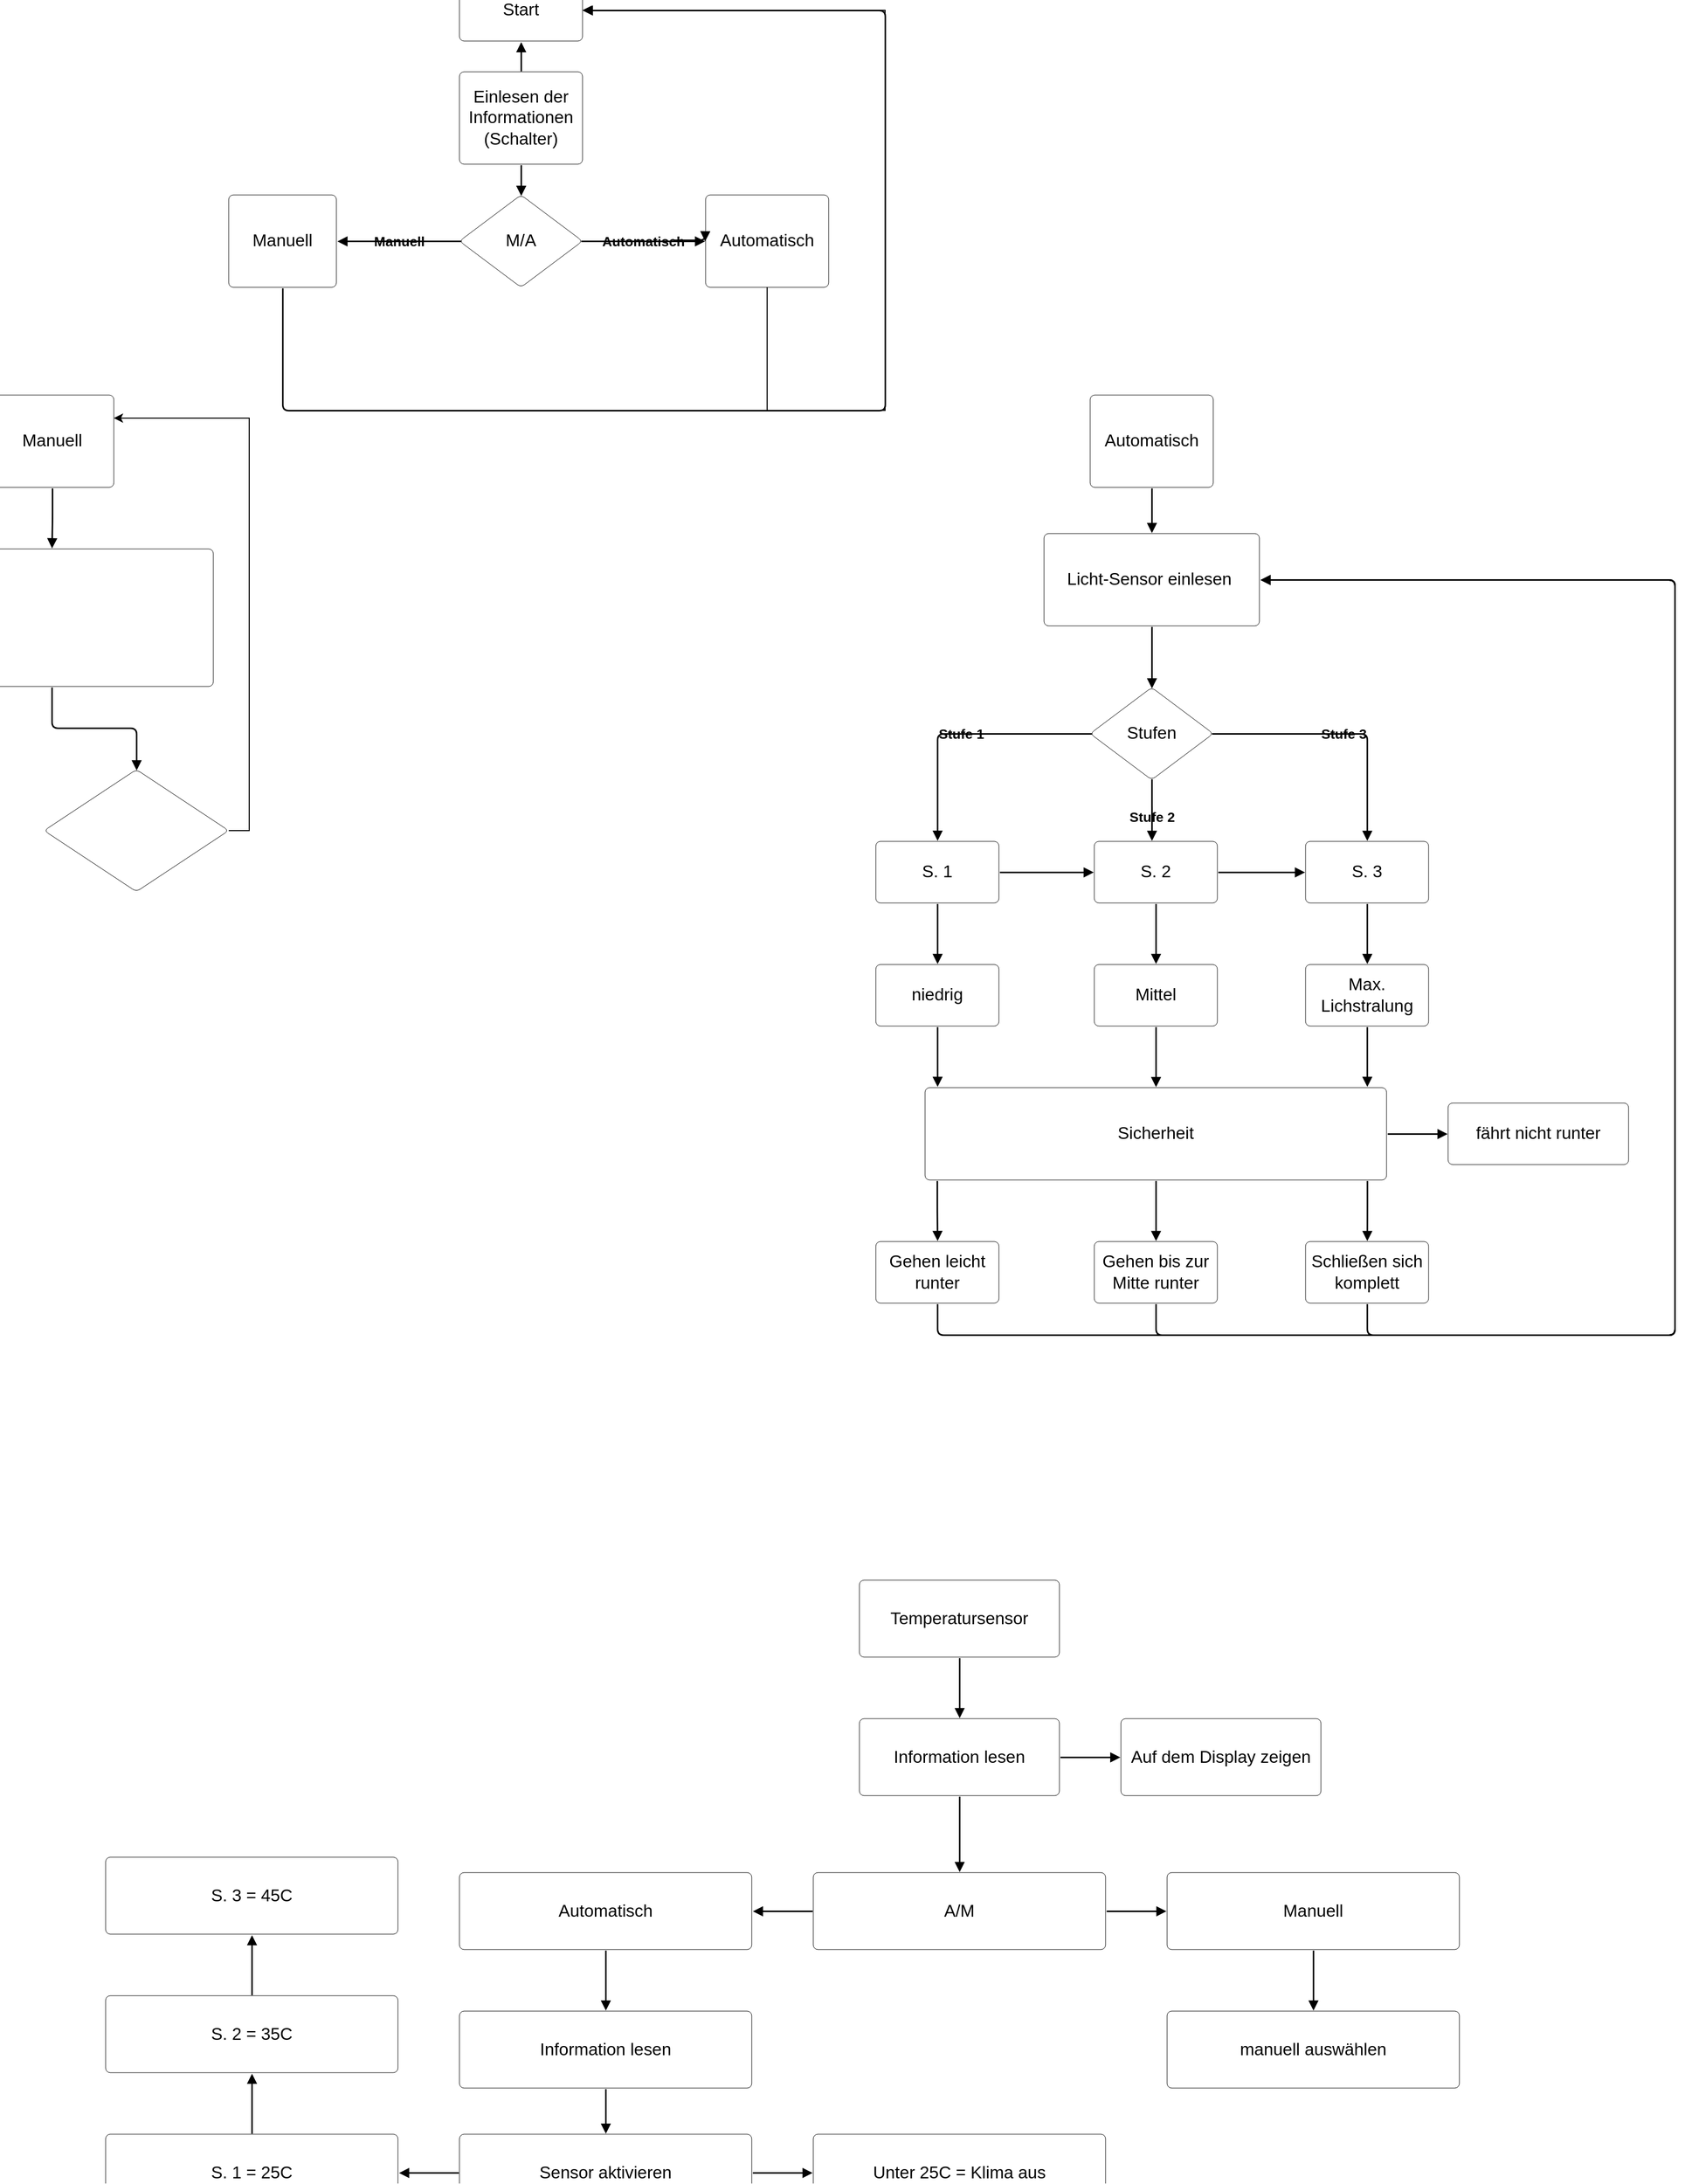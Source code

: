 <mxfile version="24.7.14">
  <diagram name="Seite-1" id="3h0mqdkHoot6rFkAIViI">
    <mxGraphModel dx="2944" dy="2895" grid="1" gridSize="10" guides="1" tooltips="1" connect="1" arrows="1" fold="1" page="1" pageScale="1" pageWidth="827" pageHeight="1169" math="0" shadow="0">
      <root>
        <mxCell id="0" />
        <mxCell id="1" parent="0" />
        <mxCell id="FgW4zMUzAmuTyGkmz0fC-167" value="Start" style="html=1;overflow=block;blockSpacing=1;whiteSpace=wrap;fontSize=16.7;align=center;spacing=3.8;rounded=1;absoluteArcSize=1;arcSize=9;strokeWidth=NaN;lucidId=N4ia0j06wFjk;labelBackgroundColor=none;" parent="1" vertex="1">
          <mxGeometry x="-1065" y="-1290" width="120" height="60" as="geometry" />
        </mxCell>
        <mxCell id="9rvMv6ioRsgAv-VnxHhz-1" style="edgeStyle=orthogonalEdgeStyle;rounded=0;orthogonalLoop=1;jettySize=auto;html=1;exitX=0.5;exitY=1;exitDx=0;exitDy=0;entryX=1;entryY=0.5;entryDx=0;entryDy=0;" parent="1" source="FgW4zMUzAmuTyGkmz0fC-168" target="FgW4zMUzAmuTyGkmz0fC-167" edge="1">
          <mxGeometry relative="1" as="geometry">
            <mxPoint x="-650" y="-1270" as="targetPoint" />
            <Array as="points">
              <mxPoint x="-765" y="-870" />
              <mxPoint x="-650" y="-870" />
              <mxPoint x="-650" y="-1260" />
            </Array>
          </mxGeometry>
        </mxCell>
        <mxCell id="FgW4zMUzAmuTyGkmz0fC-168" value="Automatisch" style="html=1;overflow=block;blockSpacing=1;whiteSpace=wrap;fontSize=16.7;align=center;spacing=9;rounded=1;absoluteArcSize=1;arcSize=9;strokeWidth=NaN;lucidId=64iaO.kCiabr;labelBackgroundColor=none;" parent="1" vertex="1">
          <mxGeometry x="-825" y="-1080" width="120" height="90" as="geometry" />
        </mxCell>
        <mxCell id="FgW4zMUzAmuTyGkmz0fC-169" value="Automatisch" style="html=1;overflow=block;blockSpacing=1;whiteSpace=wrap;fontSize=16.7;align=center;spacing=9;rounded=1;absoluteArcSize=1;arcSize=9;strokeWidth=NaN;lucidId=V5iah5MzGClI;labelBackgroundColor=none;" parent="1" vertex="1">
          <mxGeometry x="-450" y="-885" width="120" height="90" as="geometry" />
        </mxCell>
        <mxCell id="FgW4zMUzAmuTyGkmz0fC-170" value="Einlesen der Informationen&lt;div&gt;(Schalter)&lt;/div&gt;" style="html=1;overflow=block;blockSpacing=1;whiteSpace=wrap;fontSize=16.7;align=center;spacing=9;rounded=1;absoluteArcSize=1;arcSize=9;strokeWidth=NaN;lucidId=aLkapkDl1fSc;labelBackgroundColor=none;" parent="1" vertex="1">
          <mxGeometry x="-1065" y="-1200" width="120" height="90" as="geometry" />
        </mxCell>
        <mxCell id="FgW4zMUzAmuTyGkmz0fC-171" value="" style="html=1;jettySize=18;whiteSpace=wrap;fontSize=13;strokeWidth=1.5;rounded=1;arcSize=12;edgeStyle=orthogonalEdgeStyle;startArrow=none;endArrow=block;endFill=1;exitX=0.5;exitY=-0.008;exitPerimeter=0;entryX=0.5;entryY=1.013;entryPerimeter=0;lucidId=yLka5wsqvrpC;labelBackgroundColor=none;fontColor=default;" parent="1" source="FgW4zMUzAmuTyGkmz0fC-170" target="FgW4zMUzAmuTyGkmz0fC-167" edge="1">
          <mxGeometry width="100" height="100" relative="1" as="geometry">
            <Array as="points" />
          </mxGeometry>
        </mxCell>
        <mxCell id="FgW4zMUzAmuTyGkmz0fC-172" value="M/A" style="html=1;overflow=block;blockSpacing=1;whiteSpace=wrap;rhombus;fontSize=16.7;align=center;spacing=3.8;rounded=1;absoluteArcSize=1;arcSize=9;strokeWidth=NaN;lucidId=lQkasiM3B.Ii;labelBackgroundColor=none;" parent="1" vertex="1">
          <mxGeometry x="-1065" y="-1080" width="120" height="90" as="geometry" />
        </mxCell>
        <mxCell id="FgW4zMUzAmuTyGkmz0fC-173" value="Manuell" style="html=1;overflow=block;blockSpacing=1;whiteSpace=wrap;fontSize=16.7;align=center;spacing=9;rounded=1;absoluteArcSize=1;arcSize=9;strokeWidth=NaN;lucidId=6Rkar8V9qdNb;labelBackgroundColor=none;" parent="1" vertex="1">
          <mxGeometry x="-1290" y="-1080" width="105" height="90" as="geometry" />
        </mxCell>
        <mxCell id="FgW4zMUzAmuTyGkmz0fC-174" value="" style="html=1;jettySize=18;whiteSpace=wrap;fontSize=13;strokeWidth=1.5;rounded=1;arcSize=12;edgeStyle=orthogonalEdgeStyle;startArrow=none;endArrow=block;endFill=1;exitX=0.5;exitY=1.008;exitPerimeter=0;entryX=0.5;entryY=0.008;entryPerimeter=0;lucidId=pTkaV78Q1Ox-;labelBackgroundColor=none;fontColor=default;" parent="1" source="FgW4zMUzAmuTyGkmz0fC-170" target="FgW4zMUzAmuTyGkmz0fC-172" edge="1">
          <mxGeometry width="100" height="100" relative="1" as="geometry">
            <Array as="points" />
          </mxGeometry>
        </mxCell>
        <mxCell id="FgW4zMUzAmuTyGkmz0fC-175" value="" style="html=1;jettySize=18;whiteSpace=wrap;fontSize=13.3;fontColor=default;fontStyle=1;align=center;strokeWidth=1.5;rounded=1;arcSize=12;edgeStyle=orthogonalEdgeStyle;startArrow=none;endArrow=block;endFill=1;exitX=0.988;exitY=0.5;exitPerimeter=0;entryX=-0.006;entryY=0.5;entryPerimeter=0;lucidId=nUkahKCkyiuG;labelBackgroundColor=none;" parent="1" source="FgW4zMUzAmuTyGkmz0fC-172" target="FgW4zMUzAmuTyGkmz0fC-168" edge="1">
          <mxGeometry width="100" height="100" relative="1" as="geometry">
            <Array as="points" />
          </mxGeometry>
        </mxCell>
        <mxCell id="FgW4zMUzAmuTyGkmz0fC-176" value="Automatisch" style="text;html=1;resizable=0;labelBackgroundColor=none;align=center;verticalAlign=middle;fontStyle=1;fontSize=13.3;" parent="FgW4zMUzAmuTyGkmz0fC-175" vertex="1">
          <mxGeometry relative="1" as="geometry" />
        </mxCell>
        <mxCell id="FgW4zMUzAmuTyGkmz0fC-177" value="" style="html=1;jettySize=18;whiteSpace=wrap;fontSize=13;strokeWidth=1.5;rounded=1;arcSize=12;edgeStyle=orthogonalEdgeStyle;startArrow=none;endArrow=block;endFill=1;entryX=-0.006;entryY=0.5;entryPerimeter=0;lucidId=oUkayMotbwah;labelBackgroundColor=none;fontColor=default;" parent="1" target="FgW4zMUzAmuTyGkmz0fC-168" edge="1">
          <mxGeometry width="100" height="100" relative="1" as="geometry">
            <Array as="points" />
            <mxPoint x="-856" y="-1036" as="sourcePoint" />
          </mxGeometry>
        </mxCell>
        <mxCell id="FgW4zMUzAmuTyGkmz0fC-178" value="" style="html=1;jettySize=18;whiteSpace=wrap;fontSize=13.3;fontColor=default;fontStyle=1;align=center;strokeWidth=1.5;rounded=1;arcSize=12;edgeStyle=orthogonalEdgeStyle;startArrow=none;endArrow=block;endFill=1;exitX=0.012;exitY=0.5;exitPerimeter=0;entryX=1.007;entryY=0.5;entryPerimeter=0;lucidId=XUka5QmIA_Q7;labelBackgroundColor=none;" parent="1" source="FgW4zMUzAmuTyGkmz0fC-172" target="FgW4zMUzAmuTyGkmz0fC-173" edge="1">
          <mxGeometry width="100" height="100" relative="1" as="geometry">
            <Array as="points" />
          </mxGeometry>
        </mxCell>
        <mxCell id="FgW4zMUzAmuTyGkmz0fC-179" value="Manuell" style="text;html=1;resizable=0;labelBackgroundColor=none;align=center;verticalAlign=middle;fontStyle=1;fontSize=13.3;" parent="FgW4zMUzAmuTyGkmz0fC-178" vertex="1">
          <mxGeometry relative="1" as="geometry" />
        </mxCell>
        <mxCell id="FgW4zMUzAmuTyGkmz0fC-180" value="Licht-Sensor einlesen&amp;nbsp;" style="html=1;overflow=block;blockSpacing=1;whiteSpace=wrap;fontSize=16.7;align=center;spacing=9;rounded=1;absoluteArcSize=1;arcSize=9;strokeWidth=NaN;lucidId=8UkaNSLYqiaT;labelBackgroundColor=none;" parent="1" vertex="1">
          <mxGeometry x="-495" y="-750" width="210" height="90" as="geometry" />
        </mxCell>
        <mxCell id="FgW4zMUzAmuTyGkmz0fC-182" value="Stufen" style="html=1;overflow=block;blockSpacing=1;whiteSpace=wrap;rhombus;fontSize=16.7;align=center;spacing=3.8;rounded=1;absoluteArcSize=1;arcSize=9;strokeWidth=NaN;lucidId=GVka2OhtKBWA;labelBackgroundColor=none;" parent="1" vertex="1">
          <mxGeometry x="-450" y="-600" width="120" height="90" as="geometry" />
        </mxCell>
        <mxCell id="FgW4zMUzAmuTyGkmz0fC-184" value="" style="html=1;jettySize=18;whiteSpace=wrap;fontSize=13;strokeWidth=1.5;rounded=1;arcSize=12;edgeStyle=orthogonalEdgeStyle;startArrow=none;endArrow=block;endFill=1;exitX=0.5;exitY=1.008;exitPerimeter=0;entryX=0.5;entryY=-0.008;entryPerimeter=0;lucidId=8Vka9QWyHjhu;labelBackgroundColor=none;fontColor=default;" parent="1" source="FgW4zMUzAmuTyGkmz0fC-169" target="FgW4zMUzAmuTyGkmz0fC-180" edge="1">
          <mxGeometry width="100" height="100" relative="1" as="geometry">
            <Array as="points" />
          </mxGeometry>
        </mxCell>
        <mxCell id="FgW4zMUzAmuTyGkmz0fC-185" value="" style="html=1;jettySize=18;whiteSpace=wrap;fontSize=13;strokeWidth=1.5;rounded=1;arcSize=12;edgeStyle=orthogonalEdgeStyle;startArrow=none;endArrow=block;endFill=1;exitX=0.5;exitY=1.008;exitPerimeter=0;entryX=0.5;entryY=0.008;entryPerimeter=0;lucidId=_VkafFux-ZUf;labelBackgroundColor=none;fontColor=default;" parent="1" source="FgW4zMUzAmuTyGkmz0fC-180" target="FgW4zMUzAmuTyGkmz0fC-182" edge="1">
          <mxGeometry width="100" height="100" relative="1" as="geometry">
            <Array as="points" />
          </mxGeometry>
        </mxCell>
        <mxCell id="FgW4zMUzAmuTyGkmz0fC-186" value="" style="html=1;jettySize=18;whiteSpace=wrap;fontSize=13;strokeOpacity=100;strokeWidth=1.5;rounded=1;arcSize=12;edgeStyle=orthogonalEdgeStyle;startArrow=none;endArrow=block;endFill=1;exitX=0.5;exitY=1.008;exitPerimeter=0;lucidId=yWkaRm72xnwu;labelBackgroundColor=none;fontColor=default;entryX=1;entryY=0.5;entryDx=0;entryDy=0;" parent="1" source="FgW4zMUzAmuTyGkmz0fC-173" target="FgW4zMUzAmuTyGkmz0fC-167" edge="1">
          <mxGeometry width="100" height="100" relative="1" as="geometry">
            <Array as="points">
              <mxPoint x="-1237" y="-870" />
              <mxPoint x="-650" y="-870" />
              <mxPoint x="-650" y="-1260" />
            </Array>
            <mxPoint x="-630" y="-1250" as="targetPoint" />
          </mxGeometry>
        </mxCell>
        <mxCell id="FgW4zMUzAmuTyGkmz0fC-187" value="S. 1" style="html=1;overflow=block;blockSpacing=1;whiteSpace=wrap;fontSize=16.7;align=center;spacing=3.8;rounded=1;absoluteArcSize=1;arcSize=9;strokeWidth=NaN;lucidId=QWkaNz4v__Xi;labelBackgroundColor=none;" parent="1" vertex="1">
          <mxGeometry x="-659" y="-450" width="120" height="60" as="geometry" />
        </mxCell>
        <mxCell id="FgW4zMUzAmuTyGkmz0fC-188" value="" style="html=1;jettySize=18;whiteSpace=wrap;fontSize=13;strokeOpacity=100;strokeWidth=1.5;rounded=1;arcSize=12;edgeStyle=orthogonalEdgeStyle;startArrow=none;endArrow=block;endFill=1;exitX=1.006;exitY=0.5;exitPerimeter=0;entryX=-0.006;entryY=0.5;entryPerimeter=0;lucidId=XWka24kYXO-h;labelBackgroundColor=none;fontColor=default;" parent="1" source="FgW4zMUzAmuTyGkmz0fC-187" target="FgW4zMUzAmuTyGkmz0fC-189" edge="1">
          <mxGeometry width="100" height="100" relative="1" as="geometry">
            <Array as="points" />
          </mxGeometry>
        </mxCell>
        <mxCell id="FgW4zMUzAmuTyGkmz0fC-189" value="S. 2" style="html=1;overflow=block;blockSpacing=1;whiteSpace=wrap;fontSize=16.7;align=center;spacing=3.8;rounded=1;absoluteArcSize=1;arcSize=9;strokeWidth=NaN;lucidId=XWka8KJRuJMQ;labelBackgroundColor=none;" parent="1" vertex="1">
          <mxGeometry x="-446" y="-450" width="120" height="60" as="geometry" />
        </mxCell>
        <mxCell id="FgW4zMUzAmuTyGkmz0fC-191" value="" style="html=1;jettySize=18;whiteSpace=wrap;fontSize=13;strokeOpacity=100;strokeWidth=1.5;rounded=1;arcSize=12;edgeStyle=orthogonalEdgeStyle;startArrow=none;endArrow=block;endFill=1;exitX=1.006;exitY=0.5;exitPerimeter=0;entryX=-0.006;entryY=0.5;entryPerimeter=0;lucidId=_WkaWxWW9r4b;labelBackgroundColor=none;fontColor=default;" parent="1" source="FgW4zMUzAmuTyGkmz0fC-189" target="FgW4zMUzAmuTyGkmz0fC-192" edge="1">
          <mxGeometry width="100" height="100" relative="1" as="geometry">
            <Array as="points" />
          </mxGeometry>
        </mxCell>
        <mxCell id="FgW4zMUzAmuTyGkmz0fC-192" value="S. 3" style="html=1;overflow=block;blockSpacing=1;whiteSpace=wrap;fontSize=16.7;align=center;spacing=3.8;rounded=1;absoluteArcSize=1;arcSize=9;strokeWidth=NaN;lucidId=_WkaUXKcoHlV;labelBackgroundColor=none;" parent="1" vertex="1">
          <mxGeometry x="-240" y="-450" width="120" height="60" as="geometry" />
        </mxCell>
        <mxCell id="FgW4zMUzAmuTyGkmz0fC-193" value="" style="html=1;jettySize=18;whiteSpace=wrap;fontSize=13.3;fontColor=default;fontStyle=1;align=center;strokeWidth=1.5;rounded=1;arcSize=12;edgeStyle=orthogonalEdgeStyle;startArrow=none;endArrow=block;endFill=1;exitX=0.5;exitY=0.992;exitPerimeter=0;entryX=0.467;entryY=-0.012;entryPerimeter=0;lucidId=wXkaepemoRoC;labelBackgroundColor=none;" parent="1" source="FgW4zMUzAmuTyGkmz0fC-182" target="FgW4zMUzAmuTyGkmz0fC-189" edge="1">
          <mxGeometry width="100" height="100" relative="1" as="geometry">
            <Array as="points" />
          </mxGeometry>
        </mxCell>
        <mxCell id="FgW4zMUzAmuTyGkmz0fC-194" value="Stufe 2" style="text;html=1;resizable=0;labelBackgroundColor=none;align=center;verticalAlign=middle;fontStyle=1;fontSize=13.3;" parent="FgW4zMUzAmuTyGkmz0fC-193" vertex="1">
          <mxGeometry x="0.216" relative="1" as="geometry">
            <mxPoint as="offset" />
          </mxGeometry>
        </mxCell>
        <mxCell id="FgW4zMUzAmuTyGkmz0fC-195" value="" style="html=1;jettySize=18;whiteSpace=wrap;fontSize=13.3;fontColor=default;fontStyle=1;align=center;strokeWidth=1.5;rounded=1;arcSize=12;edgeStyle=orthogonalEdgeStyle;startArrow=none;endArrow=block;endFill=1;exitX=0.988;exitY=0.5;exitPerimeter=0;entryX=0.5;entryY=-0.012;entryPerimeter=0;lucidId=BXkaTj.lhL7O;labelBackgroundColor=none;" parent="1" source="FgW4zMUzAmuTyGkmz0fC-182" target="FgW4zMUzAmuTyGkmz0fC-192" edge="1">
          <mxGeometry width="100" height="100" relative="1" as="geometry">
            <Array as="points" />
          </mxGeometry>
        </mxCell>
        <mxCell id="FgW4zMUzAmuTyGkmz0fC-196" value="Stufe 3" style="text;html=1;resizable=0;labelBackgroundColor=none;align=center;verticalAlign=middle;fontStyle=1;fontSize=13.3;" parent="FgW4zMUzAmuTyGkmz0fC-195" vertex="1">
          <mxGeometry relative="1" as="geometry" />
        </mxCell>
        <mxCell id="FgW4zMUzAmuTyGkmz0fC-197" value="" style="html=1;jettySize=18;whiteSpace=wrap;fontSize=13;strokeOpacity=100;strokeWidth=1.5;rounded=1;arcSize=12;edgeStyle=orthogonalEdgeStyle;startArrow=none;endArrow=block;endFill=1;exitX=0.5;exitY=1.013;exitPerimeter=0;entryX=0.5;entryY=-0.012;entryPerimeter=0;lucidId=DYkahejGUm7A;labelBackgroundColor=none;fontColor=default;" parent="1" source="FgW4zMUzAmuTyGkmz0fC-192" target="FgW4zMUzAmuTyGkmz0fC-198" edge="1">
          <mxGeometry width="100" height="100" relative="1" as="geometry">
            <Array as="points" />
          </mxGeometry>
        </mxCell>
        <mxCell id="FgW4zMUzAmuTyGkmz0fC-198" value="Max. Lichstralung" style="html=1;overflow=block;blockSpacing=1;whiteSpace=wrap;fontSize=16.7;align=center;spacing=3.8;rounded=1;absoluteArcSize=1;arcSize=9;strokeWidth=NaN;lucidId=DYkaW7NMUvB3;labelBackgroundColor=none;" parent="1" vertex="1">
          <mxGeometry x="-240" y="-330" width="120" height="60" as="geometry" />
        </mxCell>
        <mxCell id="FgW4zMUzAmuTyGkmz0fC-199" value="" style="html=1;jettySize=18;whiteSpace=wrap;fontSize=13;strokeOpacity=100;strokeWidth=1.5;rounded=1;arcSize=12;edgeStyle=orthogonalEdgeStyle;startArrow=none;endArrow=block;endFill=1;exitX=0.5;exitY=1.013;exitPerimeter=0;entryX=0.5;entryY=-0.012;entryPerimeter=0;lucidId=SYkae8.73b2C;labelBackgroundColor=none;fontColor=default;" parent="1" source="FgW4zMUzAmuTyGkmz0fC-189" target="FgW4zMUzAmuTyGkmz0fC-200" edge="1">
          <mxGeometry width="100" height="100" relative="1" as="geometry">
            <Array as="points" />
          </mxGeometry>
        </mxCell>
        <mxCell id="FgW4zMUzAmuTyGkmz0fC-200" value="Mittel" style="html=1;overflow=block;blockSpacing=1;whiteSpace=wrap;fontSize=16.7;align=center;spacing=3.8;rounded=1;absoluteArcSize=1;arcSize=9;strokeWidth=NaN;lucidId=SYkanvJJimkv;labelBackgroundColor=none;" parent="1" vertex="1">
          <mxGeometry x="-446" y="-330" width="120" height="60" as="geometry" />
        </mxCell>
        <mxCell id="FgW4zMUzAmuTyGkmz0fC-201" value="" style="html=1;jettySize=18;whiteSpace=wrap;fontSize=13;strokeOpacity=100;strokeWidth=1.5;rounded=1;arcSize=12;edgeStyle=orthogonalEdgeStyle;startArrow=none;endArrow=block;endFill=1;exitX=0.5;exitY=1.013;exitPerimeter=0;entryX=0.5;entryY=-0.012;entryPerimeter=0;lucidId=mZka0HfnyGmS;labelBackgroundColor=none;fontColor=default;" parent="1" source="FgW4zMUzAmuTyGkmz0fC-187" target="FgW4zMUzAmuTyGkmz0fC-202" edge="1">
          <mxGeometry width="100" height="100" relative="1" as="geometry">
            <Array as="points" />
          </mxGeometry>
        </mxCell>
        <mxCell id="FgW4zMUzAmuTyGkmz0fC-202" value="niedrig" style="html=1;overflow=block;blockSpacing=1;whiteSpace=wrap;fontSize=16.7;align=center;spacing=3.8;rounded=1;absoluteArcSize=1;arcSize=9;strokeWidth=NaN;lucidId=mZkaGqFa0F1Y;labelBackgroundColor=none;" parent="1" vertex="1">
          <mxGeometry x="-659" y="-330" width="120" height="60" as="geometry" />
        </mxCell>
        <mxCell id="FgW4zMUzAmuTyGkmz0fC-203" value="" style="html=1;jettySize=18;whiteSpace=wrap;fontSize=13;strokeOpacity=100;strokeWidth=1.5;rounded=1;arcSize=12;edgeStyle=orthogonalEdgeStyle;startArrow=none;endArrow=block;endFill=1;exitX=0.5;exitY=1.013;exitPerimeter=0;lucidId=TZkatt6HrXeA;labelBackgroundColor=none;fontColor=default;" parent="1" source="FgW4zMUzAmuTyGkmz0fC-202" edge="1">
          <mxGeometry width="100" height="100" relative="1" as="geometry">
            <Array as="points" />
            <mxPoint x="-599" y="-211" as="targetPoint" />
          </mxGeometry>
        </mxCell>
        <mxCell id="FgW4zMUzAmuTyGkmz0fC-204" value="" style="html=1;jettySize=18;whiteSpace=wrap;fontSize=13;strokeOpacity=100;strokeWidth=1.5;rounded=1;arcSize=12;edgeStyle=orthogonalEdgeStyle;startArrow=none;endArrow=block;endFill=1;exitX=0.5;exitY=1.013;exitPerimeter=0;entryX=0.5;entryY=-0.008;entryPerimeter=0;lucidId=E0kaeYCsIBdj;labelBackgroundColor=none;fontColor=default;" parent="1" source="FgW4zMUzAmuTyGkmz0fC-200" target="FgW4zMUzAmuTyGkmz0fC-208" edge="1">
          <mxGeometry width="100" height="100" relative="1" as="geometry">
            <Array as="points" />
          </mxGeometry>
        </mxCell>
        <mxCell id="FgW4zMUzAmuTyGkmz0fC-205" value="" style="html=1;jettySize=18;whiteSpace=wrap;fontSize=13;strokeOpacity=100;strokeWidth=1.5;rounded=1;arcSize=12;edgeStyle=orthogonalEdgeStyle;startArrow=none;endArrow=block;endFill=1;exitX=0.5;exitY=1.013;exitPerimeter=0;lucidId=M0ka~HKBPO5.;labelBackgroundColor=none;fontColor=default;" parent="1" source="FgW4zMUzAmuTyGkmz0fC-198" edge="1">
          <mxGeometry width="100" height="100" relative="1" as="geometry">
            <Array as="points" />
            <mxPoint x="-180" y="-211" as="targetPoint" />
          </mxGeometry>
        </mxCell>
        <mxCell id="FgW4zMUzAmuTyGkmz0fC-206" value="" style="html=1;jettySize=18;whiteSpace=wrap;fontSize=13.3;fontColor=default;fontStyle=1;align=center;strokeWidth=1.5;rounded=1;arcSize=12;edgeStyle=orthogonalEdgeStyle;startArrow=none;endArrow=block;endFill=1;exitX=0.012;exitY=0.5;exitPerimeter=0;entryX=0.5;entryY=-0.013;entryPerimeter=0;lucidId=A1kaO-~dMt~i;labelBackgroundColor=none;" parent="1" source="FgW4zMUzAmuTyGkmz0fC-182" target="FgW4zMUzAmuTyGkmz0fC-187" edge="1">
          <mxGeometry width="100" height="100" relative="1" as="geometry">
            <Array as="points" />
          </mxGeometry>
        </mxCell>
        <mxCell id="FgW4zMUzAmuTyGkmz0fC-207" value="Stufe 1" style="text;html=1;resizable=0;labelBackgroundColor=none;align=center;verticalAlign=middle;fontStyle=1;fontSize=13.3;" parent="FgW4zMUzAmuTyGkmz0fC-206" vertex="1">
          <mxGeometry relative="1" as="geometry" />
        </mxCell>
        <mxCell id="FgW4zMUzAmuTyGkmz0fC-208" value="Sicherheit" style="html=1;overflow=block;blockSpacing=1;whiteSpace=wrap;fontSize=16.7;align=center;spacing=9;rounded=1;absoluteArcSize=1;arcSize=9;strokeWidth=NaN;lucidId=71kazL9l_o7C;labelBackgroundColor=none;" parent="1" vertex="1">
          <mxGeometry x="-611" y="-210" width="450" height="90" as="geometry" />
        </mxCell>
        <mxCell id="FgW4zMUzAmuTyGkmz0fC-209" value="Manuell" style="html=1;overflow=block;blockSpacing=1;whiteSpace=wrap;fontSize=16.7;align=center;spacing=9;rounded=1;absoluteArcSize=1;arcSize=9;strokeWidth=NaN;lucidId=U2kaN8M.R-Y0;labelBackgroundColor=none;" parent="1" vertex="1">
          <mxGeometry x="-1522" y="-885" width="120" height="90" as="geometry" />
        </mxCell>
        <mxCell id="FgW4zMUzAmuTyGkmz0fC-210" value="Gehen leicht runter" style="html=1;overflow=block;blockSpacing=1;whiteSpace=wrap;fontSize=16.7;align=center;spacing=3.8;rounded=1;absoluteArcSize=1;arcSize=9;strokeWidth=NaN;lucidId=h3kapz3pPR9o;labelBackgroundColor=none;" parent="1" vertex="1">
          <mxGeometry x="-659" y="-60" width="120" height="60" as="geometry" />
        </mxCell>
        <mxCell id="FgW4zMUzAmuTyGkmz0fC-211" value="Gehen bis zur Mitte runter" style="html=1;overflow=block;blockSpacing=1;whiteSpace=wrap;fontSize=16.7;align=center;spacing=3.8;rounded=1;absoluteArcSize=1;arcSize=9;strokeWidth=NaN;lucidId=h3kae7OwaSeB;labelBackgroundColor=none;" parent="1" vertex="1">
          <mxGeometry x="-446" y="-60" width="120" height="60" as="geometry" />
        </mxCell>
        <mxCell id="FgW4zMUzAmuTyGkmz0fC-212" value="Schließen sich komplett" style="html=1;overflow=block;blockSpacing=1;whiteSpace=wrap;fontSize=16.7;align=center;spacing=3.8;rounded=1;absoluteArcSize=1;arcSize=9;strokeWidth=NaN;lucidId=h3kawK8Fqo7F;labelBackgroundColor=none;" parent="1" vertex="1">
          <mxGeometry x="-240" y="-60" width="120" height="60" as="geometry" />
        </mxCell>
        <mxCell id="FgW4zMUzAmuTyGkmz0fC-213" value="" style="html=1;jettySize=18;whiteSpace=wrap;fontSize=13;strokeOpacity=100;strokeWidth=1.5;rounded=1;arcSize=12;edgeStyle=orthogonalEdgeStyle;startArrow=none;endArrow=block;endFill=1;exitX=1.002;exitY=0.5;exitPerimeter=0;entryX=-0.004;entryY=0.5;entryPerimeter=0;lucidId=q3kaxuL_Xz1y;labelBackgroundColor=none;fontColor=default;" parent="1" source="FgW4zMUzAmuTyGkmz0fC-208" target="FgW4zMUzAmuTyGkmz0fC-214" edge="1">
          <mxGeometry width="100" height="100" relative="1" as="geometry">
            <Array as="points" />
          </mxGeometry>
        </mxCell>
        <mxCell id="FgW4zMUzAmuTyGkmz0fC-214" value="fährt nicht runter" style="html=1;overflow=block;blockSpacing=1;whiteSpace=wrap;fontSize=16.7;align=center;spacing=9;rounded=1;absoluteArcSize=1;arcSize=9;strokeWidth=NaN;lucidId=q3ka0kxX3MY4;labelBackgroundColor=none;" parent="1" vertex="1">
          <mxGeometry x="-101" y="-195" width="176" height="60" as="geometry" />
        </mxCell>
        <mxCell id="FgW4zMUzAmuTyGkmz0fC-215" value="" style="html=1;jettySize=18;whiteSpace=wrap;fontSize=13;strokeWidth=1.5;rounded=1;arcSize=12;edgeStyle=orthogonalEdgeStyle;startArrow=none;endArrow=block;endFill=1;exitX=0.5;exitY=1.008;exitPerimeter=0;entryX=0.5;entryY=-0.012;entryPerimeter=0;lucidId=33kaeuM0woL0;labelBackgroundColor=none;fontColor=default;" parent="1" source="FgW4zMUzAmuTyGkmz0fC-208" target="FgW4zMUzAmuTyGkmz0fC-211" edge="1">
          <mxGeometry width="100" height="100" relative="1" as="geometry">
            <Array as="points" />
          </mxGeometry>
        </mxCell>
        <mxCell id="FgW4zMUzAmuTyGkmz0fC-216" value="" style="html=1;jettySize=18;whiteSpace=wrap;fontSize=13;strokeWidth=1.5;rounded=1;arcSize=12;edgeStyle=orthogonalEdgeStyle;startArrow=none;endArrow=block;endFill=1;exitX=0.026;exitY=1.008;exitPerimeter=0;entryX=0.5;entryY=-0.013;entryPerimeter=0;lucidId=83kaQYvqHcLM;labelBackgroundColor=none;fontColor=default;" parent="1" source="FgW4zMUzAmuTyGkmz0fC-208" target="FgW4zMUzAmuTyGkmz0fC-210" edge="1">
          <mxGeometry width="100" height="100" relative="1" as="geometry">
            <Array as="points" />
          </mxGeometry>
        </mxCell>
        <mxCell id="FgW4zMUzAmuTyGkmz0fC-217" value="" style="html=1;jettySize=18;whiteSpace=wrap;fontSize=13;strokeWidth=1.5;rounded=1;arcSize=12;edgeStyle=orthogonalEdgeStyle;startArrow=none;endArrow=block;endFill=1;exitX=0.958;exitY=1.008;exitPerimeter=0;entryX=0.5;entryY=-0.012;entryPerimeter=0;lucidId=_3kavtbtaSIH;labelBackgroundColor=none;fontColor=default;" parent="1" source="FgW4zMUzAmuTyGkmz0fC-208" target="FgW4zMUzAmuTyGkmz0fC-212" edge="1">
          <mxGeometry width="100" height="100" relative="1" as="geometry">
            <Array as="points" />
          </mxGeometry>
        </mxCell>
        <mxCell id="FgW4zMUzAmuTyGkmz0fC-218" value="" style="html=1;overflow=block;blockSpacing=1;whiteSpace=wrap;fontSize=16.7;align=center;spacing=9;rounded=1;absoluteArcSize=1;arcSize=9;strokeWidth=NaN;lucidId=B4ka2FYlx4dB;labelBackgroundColor=none;" parent="1" vertex="1">
          <mxGeometry x="-1620" y="-735" width="315" height="134" as="geometry" />
        </mxCell>
        <mxCell id="FgW4zMUzAmuTyGkmz0fC-219" value="Temperatursensor" style="html=1;overflow=block;blockSpacing=1;whiteSpace=wrap;fontSize=16.7;align=center;spacing=3.8;rounded=1;absoluteArcSize=1;arcSize=9;strokeWidth=NaN;lucidId=X4kaOixTVMw.;labelBackgroundColor=none;" parent="1" vertex="1">
          <mxGeometry x="-675" y="270" width="195" height="75" as="geometry" />
        </mxCell>
        <mxCell id="FgW4zMUzAmuTyGkmz0fC-220" value="" style="html=1;jettySize=18;whiteSpace=wrap;fontSize=13;strokeWidth=1.5;rounded=1;arcSize=12;edgeStyle=orthogonalEdgeStyle;startArrow=none;endArrow=block;endFill=1;exitX=0.5;exitY=1.013;exitPerimeter=0;entryX=1.004;entryY=0.5;entryPerimeter=0;lucidId=h5kao_4vRjcH;labelBackgroundColor=none;fontColor=default;" parent="1" source="FgW4zMUzAmuTyGkmz0fC-212" target="FgW4zMUzAmuTyGkmz0fC-180" edge="1">
          <mxGeometry width="100" height="100" relative="1" as="geometry">
            <Array as="points">
              <mxPoint x="-180" y="31" />
              <mxPoint x="120" y="31" />
              <mxPoint x="120" y="-705" />
            </Array>
          </mxGeometry>
        </mxCell>
        <mxCell id="FgW4zMUzAmuTyGkmz0fC-221" value="" style="html=1;jettySize=18;whiteSpace=wrap;fontSize=13;strokeOpacity=100;strokeWidth=1.5;rounded=1;arcSize=12;edgeStyle=orthogonalEdgeStyle;startArrow=none;endArrow=block;endFill=1;exitX=0.5;exitY=1.01;exitPerimeter=0;entryX=0.5;entryY=-0.01;entryPerimeter=0;lucidId=i5kaaMlf2yOr;labelBackgroundColor=none;fontColor=default;" parent="1" source="FgW4zMUzAmuTyGkmz0fC-219" target="FgW4zMUzAmuTyGkmz0fC-222" edge="1">
          <mxGeometry width="100" height="100" relative="1" as="geometry">
            <Array as="points" />
          </mxGeometry>
        </mxCell>
        <mxCell id="FgW4zMUzAmuTyGkmz0fC-222" value="Information lesen" style="html=1;overflow=block;blockSpacing=1;whiteSpace=wrap;fontSize=16.7;align=center;spacing=3.8;rounded=1;absoluteArcSize=1;arcSize=9;strokeWidth=NaN;lucidId=i5kaBJBGNO58;labelBackgroundColor=none;" parent="1" vertex="1">
          <mxGeometry x="-675" y="405" width="195" height="75" as="geometry" />
        </mxCell>
        <mxCell id="FgW4zMUzAmuTyGkmz0fC-223" value="" style="html=1;jettySize=18;whiteSpace=wrap;fontSize=13;strokeWidth=1.5;rounded=1;arcSize=12;edgeStyle=orthogonalEdgeStyle;startArrow=none;endArrow=block;endFill=1;exitX=0.5;exitY=1.008;exitPerimeter=0;entryX=0.5;entryY=-0.006;entryPerimeter=0;lucidId=m5kajz74DZy8;labelBackgroundColor=none;fontColor=default;" parent="1" source="FgW4zMUzAmuTyGkmz0fC-209" target="FgW4zMUzAmuTyGkmz0fC-218" edge="1">
          <mxGeometry width="100" height="100" relative="1" as="geometry">
            <Array as="points" />
          </mxGeometry>
        </mxCell>
        <mxCell id="FgW4zMUzAmuTyGkmz0fC-224" value="" style="html=1;jettySize=18;whiteSpace=wrap;fontSize=13;strokeWidth=1.5;rounded=1;arcSize=12;edgeStyle=orthogonalEdgeStyle;startArrow=none;endArrow=block;endFill=1;exitX=0.5;exitY=1.013;exitPerimeter=0;entryX=1.004;entryY=0.5;entryPerimeter=0;lucidId=r5kaRFJ3P441;labelBackgroundColor=none;fontColor=default;" parent="1" source="FgW4zMUzAmuTyGkmz0fC-211" target="FgW4zMUzAmuTyGkmz0fC-180" edge="1">
          <mxGeometry width="100" height="100" relative="1" as="geometry">
            <Array as="points">
              <mxPoint x="-386" y="31" />
              <mxPoint x="120" y="31" />
              <mxPoint x="120" y="-705" />
            </Array>
          </mxGeometry>
        </mxCell>
        <mxCell id="FgW4zMUzAmuTyGkmz0fC-225" value="" style="html=1;jettySize=18;whiteSpace=wrap;fontSize=13;strokeOpacity=100;strokeWidth=1.5;rounded=1;arcSize=12;edgeStyle=orthogonalEdgeStyle;startArrow=none;endArrow=block;endFill=1;exitX=1.004;exitY=0.5;exitPerimeter=0;entryX=-0.004;entryY=0.5;entryPerimeter=0;lucidId=t5katzH84ghe;labelBackgroundColor=none;fontColor=default;" parent="1" source="FgW4zMUzAmuTyGkmz0fC-222" target="FgW4zMUzAmuTyGkmz0fC-226" edge="1">
          <mxGeometry width="100" height="100" relative="1" as="geometry">
            <Array as="points" />
          </mxGeometry>
        </mxCell>
        <mxCell id="FgW4zMUzAmuTyGkmz0fC-226" value="Auf dem Display zeigen" style="html=1;overflow=block;blockSpacing=1;whiteSpace=wrap;fontSize=16.7;align=center;spacing=3.8;rounded=1;absoluteArcSize=1;arcSize=9;strokeWidth=NaN;lucidId=t5kaX1HOo2ZO;labelBackgroundColor=none;" parent="1" vertex="1">
          <mxGeometry x="-420" y="405" width="195" height="75" as="geometry" />
        </mxCell>
        <mxCell id="WzjnQLMpl0k_vYTGge7P-2" style="edgeStyle=orthogonalEdgeStyle;rounded=0;orthogonalLoop=1;jettySize=auto;html=1;exitX=1;exitY=0.5;exitDx=0;exitDy=0;entryX=1;entryY=0.25;entryDx=0;entryDy=0;" parent="1" source="FgW4zMUzAmuTyGkmz0fC-227" target="FgW4zMUzAmuTyGkmz0fC-209" edge="1">
          <mxGeometry relative="1" as="geometry" />
        </mxCell>
        <mxCell id="FgW4zMUzAmuTyGkmz0fC-227" value="" style="html=1;overflow=block;blockSpacing=1;whiteSpace=wrap;rhombus;fontSize=16.7;align=center;spacing=3.8;rounded=1;absoluteArcSize=1;arcSize=9;strokeWidth=NaN;lucidId=w5kaDMIVVfay;labelBackgroundColor=none;" parent="1" vertex="1">
          <mxGeometry x="-1470" y="-520" width="180" height="119" as="geometry" />
        </mxCell>
        <mxCell id="FgW4zMUzAmuTyGkmz0fC-228" value="" style="html=1;jettySize=18;whiteSpace=wrap;fontSize=13;strokeWidth=1.5;rounded=1;arcSize=12;edgeStyle=orthogonalEdgeStyle;startArrow=none;endArrow=block;endFill=1;exitX=0.5;exitY=1.013;exitPerimeter=0;entryX=1.004;entryY=0.5;entryPerimeter=0;lucidId=A5ka~o3I9TCq;labelBackgroundColor=none;fontColor=default;" parent="1" source="FgW4zMUzAmuTyGkmz0fC-210" target="FgW4zMUzAmuTyGkmz0fC-180" edge="1">
          <mxGeometry width="100" height="100" relative="1" as="geometry">
            <Array as="points">
              <mxPoint x="-599" y="31" />
              <mxPoint x="120" y="31" />
              <mxPoint x="120" y="-705" />
            </Array>
          </mxGeometry>
        </mxCell>
        <mxCell id="FgW4zMUzAmuTyGkmz0fC-229" value="" style="html=1;jettySize=18;whiteSpace=wrap;fontSize=13;strokeOpacity=100;strokeWidth=1.5;rounded=1;arcSize=12;edgeStyle=orthogonalEdgeStyle;startArrow=none;endArrow=block;endFill=1;exitX=0.5;exitY=1.01;exitPerimeter=0;entryX=0.5;entryY=-0.01;entryPerimeter=0;lucidId=I5ka.4BE7Has;labelBackgroundColor=none;fontColor=default;" parent="1" source="FgW4zMUzAmuTyGkmz0fC-222" target="FgW4zMUzAmuTyGkmz0fC-230" edge="1">
          <mxGeometry width="100" height="100" relative="1" as="geometry">
            <Array as="points" />
          </mxGeometry>
        </mxCell>
        <mxCell id="FgW4zMUzAmuTyGkmz0fC-230" value="A/M" style="html=1;overflow=block;blockSpacing=1;whiteSpace=wrap;fontSize=16.7;align=center;spacing=3.8;rounded=1;absoluteArcSize=1;arcSize=9;strokeWidth=NaN;lucidId=I5kaXj6OB.hF;labelBackgroundColor=none;" parent="1" vertex="1">
          <mxGeometry x="-720" y="555" width="285" height="75" as="geometry" />
        </mxCell>
        <mxCell id="FgW4zMUzAmuTyGkmz0fC-231" value="" style="html=1;jettySize=18;whiteSpace=wrap;fontSize=13;strokeWidth=1.5;rounded=1;arcSize=12;edgeStyle=orthogonalEdgeStyle;startArrow=none;endArrow=block;endFill=1;exitX=0.5;exitY=1.006;exitPerimeter=0;entryX=0.5;entryY=0.005;entryPerimeter=0;lucidId=k8kalxDXopw9;labelBackgroundColor=none;fontColor=default;" parent="1" source="FgW4zMUzAmuTyGkmz0fC-218" target="FgW4zMUzAmuTyGkmz0fC-227" edge="1">
          <mxGeometry width="100" height="100" relative="1" as="geometry">
            <Array as="points" />
          </mxGeometry>
        </mxCell>
        <mxCell id="FgW4zMUzAmuTyGkmz0fC-232" value="" style="html=1;jettySize=18;whiteSpace=wrap;fontSize=13;strokeOpacity=100;strokeWidth=1.5;rounded=1;arcSize=12;edgeStyle=orthogonalEdgeStyle;startArrow=none;endArrow=block;endFill=1;exitX=-0.003;exitY=0.5;exitPerimeter=0;entryX=1.003;entryY=0.5;entryPerimeter=0;lucidId=I9kaCIuA6.Q7;labelBackgroundColor=none;fontColor=default;" parent="1" source="FgW4zMUzAmuTyGkmz0fC-230" target="FgW4zMUzAmuTyGkmz0fC-233" edge="1">
          <mxGeometry width="100" height="100" relative="1" as="geometry">
            <Array as="points" />
          </mxGeometry>
        </mxCell>
        <mxCell id="FgW4zMUzAmuTyGkmz0fC-233" value="Automatisch" style="html=1;overflow=block;blockSpacing=1;whiteSpace=wrap;fontSize=16.7;align=center;spacing=3.8;rounded=1;absoluteArcSize=1;arcSize=9;strokeWidth=NaN;lucidId=I9kaoixso7v0;labelBackgroundColor=none;" parent="1" vertex="1">
          <mxGeometry x="-1065" y="555" width="285" height="75" as="geometry" />
        </mxCell>
        <mxCell id="FgW4zMUzAmuTyGkmz0fC-234" value="" style="html=1;jettySize=18;whiteSpace=wrap;fontSize=13;strokeOpacity=100;strokeWidth=1.5;rounded=1;arcSize=12;edgeStyle=orthogonalEdgeStyle;startArrow=none;endArrow=block;endFill=1;exitX=1.003;exitY=0.5;exitPerimeter=0;entryX=-0.003;entryY=0.5;entryPerimeter=0;lucidId=R9kaGm1NB1BQ;labelBackgroundColor=none;fontColor=default;" parent="1" source="FgW4zMUzAmuTyGkmz0fC-230" target="FgW4zMUzAmuTyGkmz0fC-235" edge="1">
          <mxGeometry width="100" height="100" relative="1" as="geometry">
            <Array as="points" />
          </mxGeometry>
        </mxCell>
        <mxCell id="FgW4zMUzAmuTyGkmz0fC-235" value="Manuell" style="html=1;overflow=block;blockSpacing=1;whiteSpace=wrap;fontSize=16.7;align=center;spacing=3.8;rounded=1;absoluteArcSize=1;arcSize=9;strokeWidth=NaN;lucidId=R9kaT~ewUIt.;labelBackgroundColor=none;" parent="1" vertex="1">
          <mxGeometry x="-375" y="555" width="285" height="75" as="geometry" />
        </mxCell>
        <mxCell id="FgW4zMUzAmuTyGkmz0fC-236" value="" style="html=1;jettySize=18;whiteSpace=wrap;fontSize=13;strokeOpacity=100;strokeWidth=1.5;rounded=1;arcSize=12;edgeStyle=orthogonalEdgeStyle;startArrow=none;endArrow=block;endFill=1;exitX=0.5;exitY=1.01;exitPerimeter=0;entryX=0.5;entryY=-0.01;entryPerimeter=0;lucidId=Z9kalPT_Lo4t;labelBackgroundColor=none;fontColor=default;" parent="1" source="FgW4zMUzAmuTyGkmz0fC-233" target="FgW4zMUzAmuTyGkmz0fC-237" edge="1">
          <mxGeometry width="100" height="100" relative="1" as="geometry">
            <Array as="points" />
          </mxGeometry>
        </mxCell>
        <mxCell id="FgW4zMUzAmuTyGkmz0fC-237" value="Information lesen" style="html=1;overflow=block;blockSpacing=1;whiteSpace=wrap;fontSize=16.7;align=center;spacing=3.8;rounded=1;absoluteArcSize=1;arcSize=9;strokeWidth=NaN;lucidId=Z9kaRaFbGls3;labelBackgroundColor=none;" parent="1" vertex="1">
          <mxGeometry x="-1065" y="690" width="285" height="75" as="geometry" />
        </mxCell>
        <mxCell id="FgW4zMUzAmuTyGkmz0fC-238" value="" style="html=1;jettySize=18;whiteSpace=wrap;fontSize=13;strokeOpacity=100;strokeWidth=1.5;rounded=1;arcSize=12;edgeStyle=orthogonalEdgeStyle;startArrow=none;endArrow=block;endFill=1;exitX=0.5;exitY=1.01;exitPerimeter=0;entryX=0.5;entryY=-0.01;entryPerimeter=0;lucidId=c-kaaiV2UGNM;labelBackgroundColor=none;fontColor=default;" parent="1" source="FgW4zMUzAmuTyGkmz0fC-237" target="FgW4zMUzAmuTyGkmz0fC-239" edge="1">
          <mxGeometry width="100" height="100" relative="1" as="geometry">
            <Array as="points" />
          </mxGeometry>
        </mxCell>
        <mxCell id="FgW4zMUzAmuTyGkmz0fC-239" value="Sensor aktivieren" style="html=1;overflow=block;blockSpacing=1;whiteSpace=wrap;fontSize=16.7;align=center;spacing=3.8;rounded=1;absoluteArcSize=1;arcSize=9;strokeWidth=NaN;lucidId=c-ka1Bm2UGwZ;labelBackgroundColor=none;" parent="1" vertex="1">
          <mxGeometry x="-1065" y="810" width="285" height="75" as="geometry" />
        </mxCell>
        <mxCell id="FgW4zMUzAmuTyGkmz0fC-240" value="" style="html=1;jettySize=18;whiteSpace=wrap;fontSize=13;strokeOpacity=100;strokeWidth=1.5;rounded=1;arcSize=12;edgeStyle=orthogonalEdgeStyle;startArrow=none;endArrow=block;endFill=1;exitX=-0.003;exitY=0.5;exitPerimeter=0;entryX=1.003;entryY=0.5;entryPerimeter=0;lucidId=G-kaFuB0h_sl;labelBackgroundColor=none;fontColor=default;" parent="1" source="FgW4zMUzAmuTyGkmz0fC-239" target="FgW4zMUzAmuTyGkmz0fC-241" edge="1">
          <mxGeometry width="100" height="100" relative="1" as="geometry">
            <Array as="points" />
          </mxGeometry>
        </mxCell>
        <mxCell id="FgW4zMUzAmuTyGkmz0fC-241" value="S. 1 = 25C" style="html=1;overflow=block;blockSpacing=1;whiteSpace=wrap;fontSize=16.7;align=center;spacing=3.8;rounded=1;absoluteArcSize=1;arcSize=9;strokeWidth=NaN;lucidId=G-kaiID4TWj6;labelBackgroundColor=none;" parent="1" vertex="1">
          <mxGeometry x="-1410" y="810" width="285" height="75" as="geometry" />
        </mxCell>
        <mxCell id="FgW4zMUzAmuTyGkmz0fC-242" value="" style="html=1;jettySize=18;whiteSpace=wrap;fontSize=13;strokeOpacity=100;strokeWidth=1.5;rounded=1;arcSize=12;edgeStyle=orthogonalEdgeStyle;startArrow=none;endArrow=block;endFill=1;exitX=0.5;exitY=-0.01;exitPerimeter=0;entryX=0.5;entryY=1.01;entryPerimeter=0;lucidId=S-kaKi5ArPH3;labelBackgroundColor=none;fontColor=default;" parent="1" source="FgW4zMUzAmuTyGkmz0fC-241" target="FgW4zMUzAmuTyGkmz0fC-243" edge="1">
          <mxGeometry width="100" height="100" relative="1" as="geometry">
            <Array as="points" />
          </mxGeometry>
        </mxCell>
        <mxCell id="FgW4zMUzAmuTyGkmz0fC-243" value="S. 2 = 35C" style="html=1;overflow=block;blockSpacing=1;whiteSpace=wrap;fontSize=16.7;align=center;spacing=3.8;rounded=1;absoluteArcSize=1;arcSize=9;strokeWidth=NaN;lucidId=S-ka~piaFnoT;labelBackgroundColor=none;" parent="1" vertex="1">
          <mxGeometry x="-1410" y="675" width="285" height="75" as="geometry" />
        </mxCell>
        <mxCell id="FgW4zMUzAmuTyGkmz0fC-244" value="" style="html=1;jettySize=18;whiteSpace=wrap;fontSize=13;strokeOpacity=100;strokeWidth=1.5;rounded=1;arcSize=12;edgeStyle=orthogonalEdgeStyle;startArrow=none;endArrow=block;endFill=1;exitX=0.5;exitY=-0.01;exitPerimeter=0;entryX=0.5;entryY=1.01;entryPerimeter=0;lucidId=2-kacbVzIvNT;labelBackgroundColor=none;fontColor=default;" parent="1" source="FgW4zMUzAmuTyGkmz0fC-243" target="FgW4zMUzAmuTyGkmz0fC-245" edge="1">
          <mxGeometry width="100" height="100" relative="1" as="geometry">
            <Array as="points" />
          </mxGeometry>
        </mxCell>
        <mxCell id="FgW4zMUzAmuTyGkmz0fC-245" value="S. 3 = 45C" style="html=1;overflow=block;blockSpacing=1;whiteSpace=wrap;fontSize=16.7;align=center;spacing=3.8;rounded=1;absoluteArcSize=1;arcSize=9;strokeWidth=NaN;lucidId=2-kaNQ5_L.j0;labelBackgroundColor=none;" parent="1" vertex="1">
          <mxGeometry x="-1410" y="540" width="285" height="75" as="geometry" />
        </mxCell>
        <mxCell id="FgW4zMUzAmuTyGkmz0fC-246" value="" style="html=1;jettySize=18;whiteSpace=wrap;fontSize=13;strokeOpacity=100;strokeWidth=1.5;rounded=1;arcSize=12;edgeStyle=orthogonalEdgeStyle;startArrow=none;endArrow=block;endFill=1;exitX=1.003;exitY=0.5;exitPerimeter=0;entryX=-0.003;entryY=0.5;entryPerimeter=0;lucidId=R_karjttYDwm;labelBackgroundColor=none;fontColor=default;" parent="1" source="FgW4zMUzAmuTyGkmz0fC-239" target="FgW4zMUzAmuTyGkmz0fC-247" edge="1">
          <mxGeometry width="100" height="100" relative="1" as="geometry">
            <Array as="points" />
          </mxGeometry>
        </mxCell>
        <mxCell id="FgW4zMUzAmuTyGkmz0fC-247" value="Unter 25C = Klima aus" style="html=1;overflow=block;blockSpacing=1;whiteSpace=wrap;fontSize=16.7;align=center;spacing=3.8;rounded=1;absoluteArcSize=1;arcSize=9;strokeWidth=NaN;lucidId=R_kapUQw3Mvy;labelBackgroundColor=none;" parent="1" vertex="1">
          <mxGeometry x="-720" y="810" width="285" height="75" as="geometry" />
        </mxCell>
        <mxCell id="FgW4zMUzAmuTyGkmz0fC-248" value="" style="html=1;jettySize=18;whiteSpace=wrap;fontSize=13;strokeOpacity=100;strokeWidth=1.5;rounded=1;arcSize=12;edgeStyle=orthogonalEdgeStyle;startArrow=none;endArrow=block;endFill=1;exitX=0.5;exitY=1.01;exitPerimeter=0;entryX=0.5;entryY=-0.01;entryPerimeter=0;lucidId=c.kau_OLcWXu;labelBackgroundColor=none;fontColor=default;" parent="1" source="FgW4zMUzAmuTyGkmz0fC-235" target="FgW4zMUzAmuTyGkmz0fC-249" edge="1">
          <mxGeometry width="100" height="100" relative="1" as="geometry">
            <Array as="points" />
          </mxGeometry>
        </mxCell>
        <mxCell id="FgW4zMUzAmuTyGkmz0fC-249" value="manuell auswählen" style="html=1;overflow=block;blockSpacing=1;whiteSpace=wrap;fontSize=16.7;align=center;spacing=3.8;rounded=1;absoluteArcSize=1;arcSize=9;strokeWidth=NaN;lucidId=c.kabSxS3ZtM;labelBackgroundColor=none;" parent="1" vertex="1">
          <mxGeometry x="-375" y="690" width="285" height="75" as="geometry" />
        </mxCell>
      </root>
    </mxGraphModel>
  </diagram>
</mxfile>
